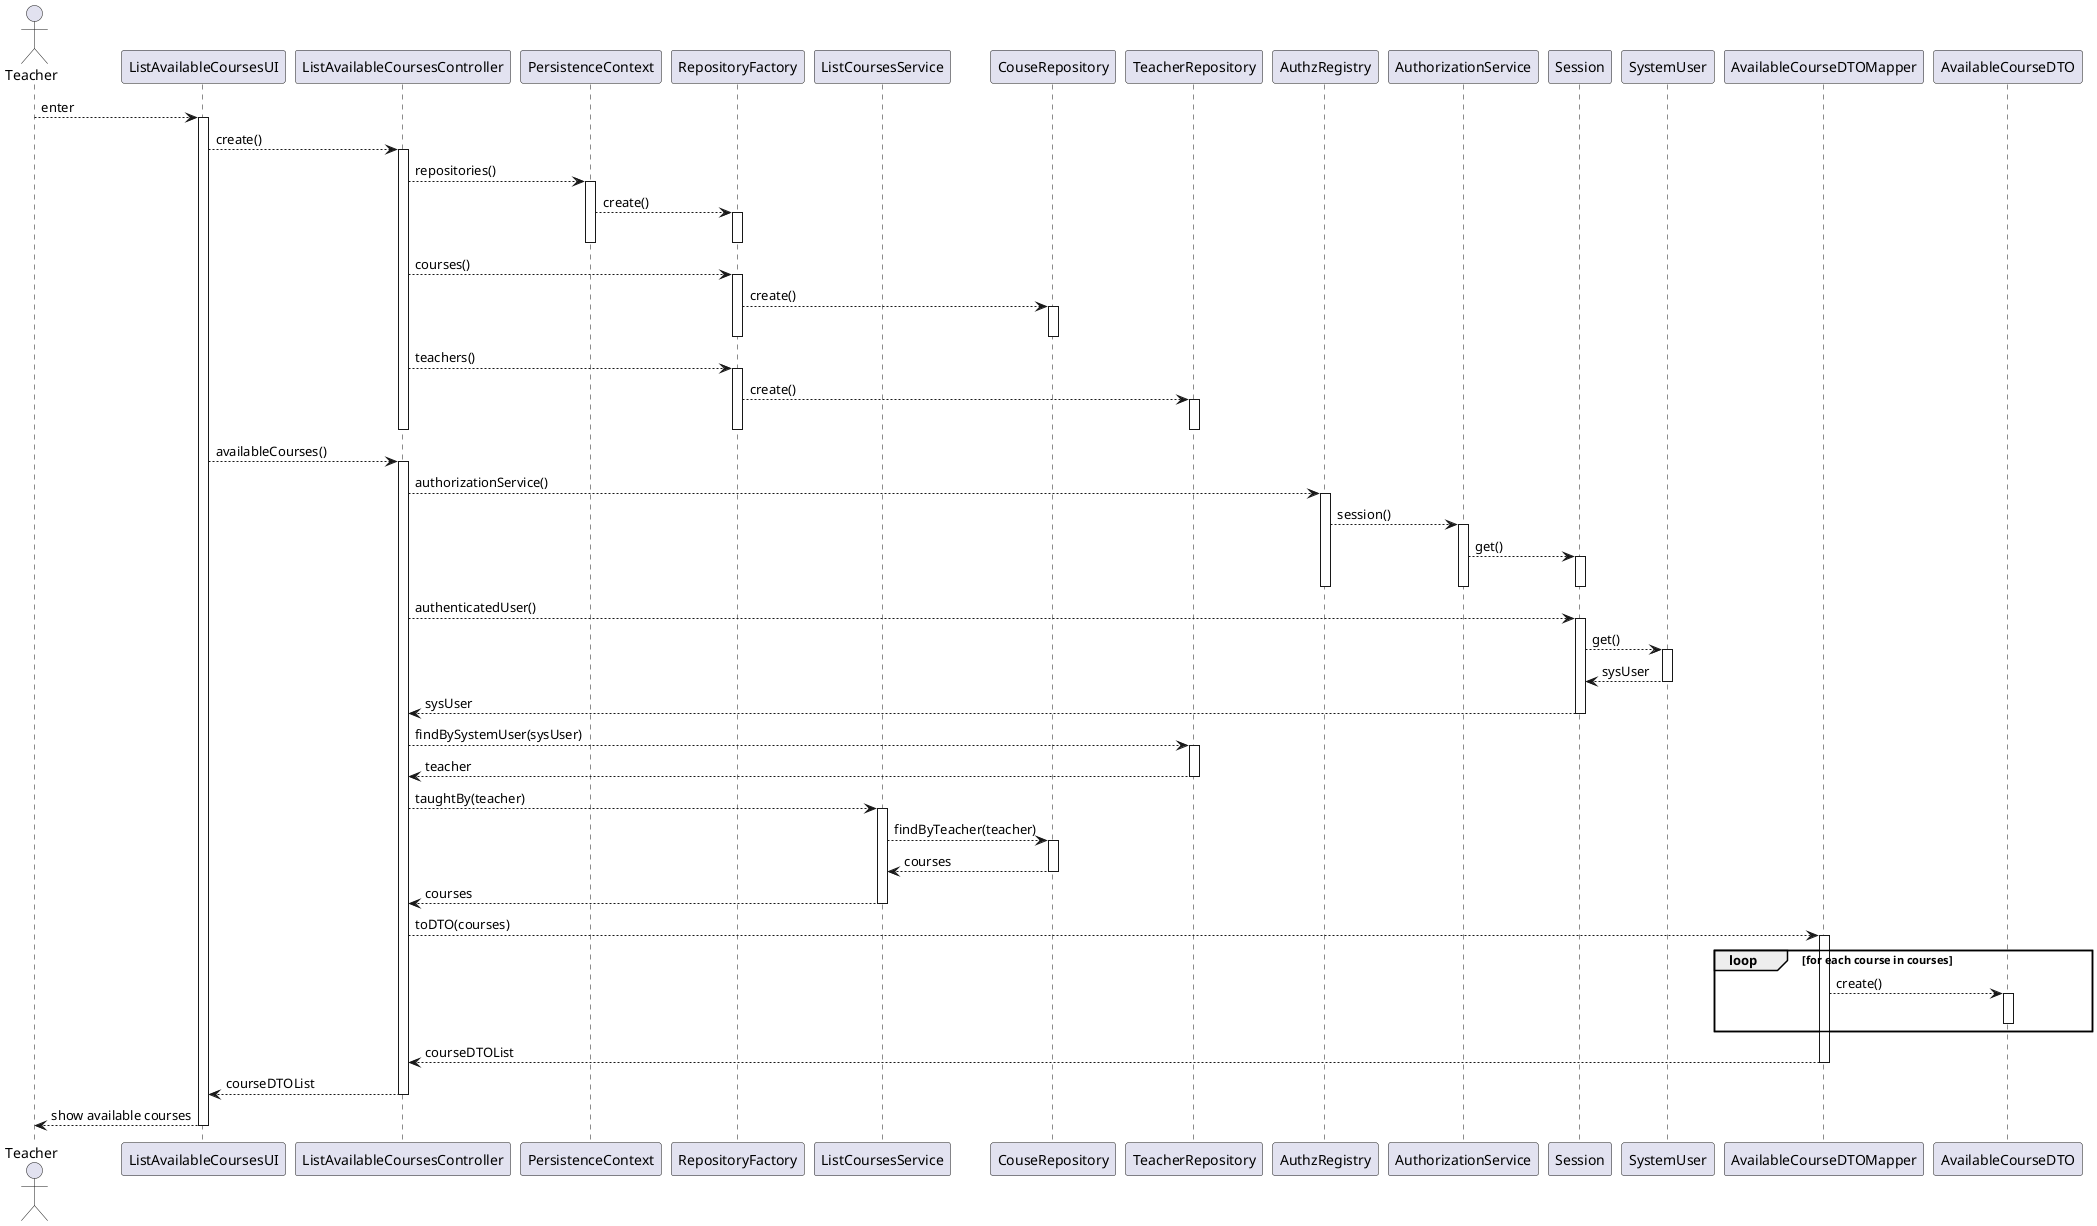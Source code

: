 @startuml

actor Teacher as user
participant ListAvailableCoursesUI as ui
participant ListAvailableCoursesController as ctrl

participant PersistenceContext as ctx
participant RepositoryFactory as rep_fac

participant ListCoursesService as svc

participant CouseRepository as c_repo
participant TeacherRepository as t_repo

participant AuthzRegistry as authreg
participant AuthorizationService as authsvc
participant Session as sess
participant SystemUser as sys_usr


participant AvailableCourseDTOMapper as mapper
participant AvailableCourseDTO as dto

' participant Course as course

user --> ui : enter

activate ui
    ui --> ctrl : create()
    activate ctrl
        ctrl --> ctx : repositories()
        activate ctx
            ctx --> rep_fac : create()
            activate rep_fac
            deactivate rep_fac
        deactivate ctx

        ctrl --> rep_fac : courses()
        activate rep_fac
            rep_fac --> c_repo : create()
            activate c_repo
            deactivate c_repo
        deactivate rep_fac

        ctrl --> rep_fac : teachers()
        activate rep_fac
            rep_fac --> t_repo : create()
            activate t_repo
            deactivate t_repo
        deactivate rep_fac
    deactivate ctrl

    ui --> ctrl : availableCourses()
    activate ctrl
        ctrl --> authreg : authorizationService()
        activate authreg
            authreg --> authsvc : session()
            activate authsvc
                authsvc --> sess : get()
                activate sess
                deactivate sess
            deactivate authsvc
        deactivate authreg

        ctrl --> sess : authenticatedUser()
        activate sess
            sess --> sys_usr : get()
            activate sys_usr
                sys_usr --> sess : sysUser
            deactivate sys_usr

            sess --> ctrl : sysUser
        deactivate sess

        ctrl --> t_repo : findBySystemUser(sysUser)
        activate t_repo
            t_repo --> ctrl : teacher
        deactivate t_repo

        ctrl --> svc : taughtBy(teacher)
        activate svc
            svc --> c_repo : findByTeacher(teacher)

            activate c_repo
                c_repo --> svc : courses
            deactivate c_repo

            svc --> ctrl : courses
        deactivate svc

        ctrl --> mapper: toDTO(courses)
        activate mapper
            loop for each course in courses
                mapper --> dto: create()
                activate dto
                deactivate dto
            end loop
            mapper --> ctrl: courseDTOList
        deactivate mapper

        ctrl --> ui : courseDTOList
    deactivate ctrl

    ui --> user : show available courses
deactivate ui

@enduml
